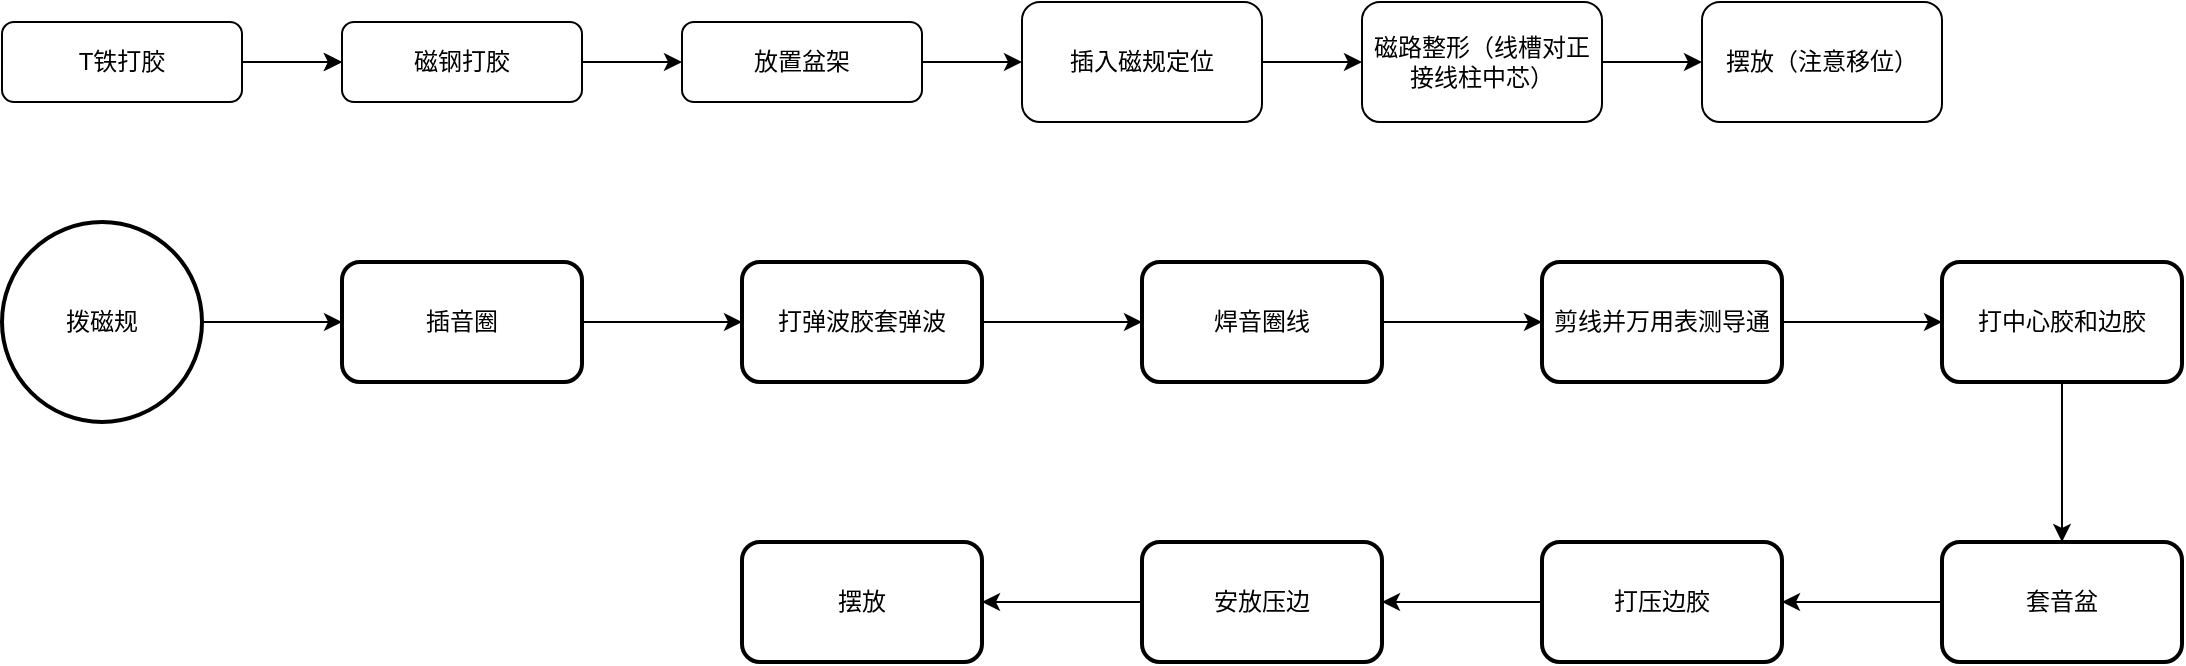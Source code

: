 <mxfile version="20.7.4" type="github">
  <diagram id="C5RBs43oDa-KdzZeNtuy" name="Page-1">
    <mxGraphModel dx="1190" dy="646" grid="1" gridSize="10" guides="1" tooltips="1" connect="1" arrows="1" fold="1" page="1" pageScale="1" pageWidth="1169" pageHeight="827" math="0" shadow="0">
      <root>
        <mxCell id="WIyWlLk6GJQsqaUBKTNV-0" />
        <mxCell id="WIyWlLk6GJQsqaUBKTNV-1" parent="WIyWlLk6GJQsqaUBKTNV-0" />
        <mxCell id="rcE6-SJgeqYsKWM5KjU5-1" style="edgeStyle=orthogonalEdgeStyle;rounded=0;orthogonalLoop=1;jettySize=auto;html=1;exitX=1;exitY=0.5;exitDx=0;exitDy=0;entryX=0;entryY=0.5;entryDx=0;entryDy=0;" parent="WIyWlLk6GJQsqaUBKTNV-1" source="WIyWlLk6GJQsqaUBKTNV-3" target="rcE6-SJgeqYsKWM5KjU5-4" edge="1">
          <mxGeometry relative="1" as="geometry">
            <mxPoint x="250" y="120" as="targetPoint" />
          </mxGeometry>
        </mxCell>
        <mxCell id="rcE6-SJgeqYsKWM5KjU5-5" value="" style="edgeStyle=orthogonalEdgeStyle;rounded=0;orthogonalLoop=1;jettySize=auto;html=1;" parent="WIyWlLk6GJQsqaUBKTNV-1" source="WIyWlLk6GJQsqaUBKTNV-3" target="rcE6-SJgeqYsKWM5KjU5-4" edge="1">
          <mxGeometry relative="1" as="geometry" />
        </mxCell>
        <mxCell id="WIyWlLk6GJQsqaUBKTNV-3" value="T铁打胶" style="rounded=1;whiteSpace=wrap;html=1;fontSize=12;glass=0;strokeWidth=1;shadow=0;" parent="WIyWlLk6GJQsqaUBKTNV-1" vertex="1">
          <mxGeometry x="80" y="100" width="120" height="40" as="geometry" />
        </mxCell>
        <mxCell id="rcE6-SJgeqYsKWM5KjU5-4" value="磁钢打胶" style="rounded=1;whiteSpace=wrap;html=1;fontSize=12;glass=0;strokeWidth=1;shadow=0;" parent="WIyWlLk6GJQsqaUBKTNV-1" vertex="1">
          <mxGeometry x="250" y="100" width="120" height="40" as="geometry" />
        </mxCell>
        <mxCell id="rcE6-SJgeqYsKWM5KjU5-6" value="放置盆架" style="rounded=1;whiteSpace=wrap;html=1;fontSize=12;glass=0;strokeWidth=1;shadow=0;" parent="WIyWlLk6GJQsqaUBKTNV-1" vertex="1">
          <mxGeometry x="420" y="100" width="120" height="40" as="geometry" />
        </mxCell>
        <mxCell id="rcE6-SJgeqYsKWM5KjU5-7" value="" style="endArrow=classic;html=1;rounded=0;exitX=1;exitY=0.5;exitDx=0;exitDy=0;entryX=0;entryY=0.5;entryDx=0;entryDy=0;" parent="WIyWlLk6GJQsqaUBKTNV-1" source="rcE6-SJgeqYsKWM5KjU5-4" target="rcE6-SJgeqYsKWM5KjU5-6" edge="1">
          <mxGeometry width="50" height="50" relative="1" as="geometry">
            <mxPoint x="390" y="330" as="sourcePoint" />
            <mxPoint x="440" y="280" as="targetPoint" />
          </mxGeometry>
        </mxCell>
        <mxCell id="rcE6-SJgeqYsKWM5KjU5-8" value="插入磁规定位" style="rounded=1;whiteSpace=wrap;html=1;glass=0;strokeWidth=1;shadow=0;" parent="WIyWlLk6GJQsqaUBKTNV-1" vertex="1">
          <mxGeometry x="590" y="90" width="120" height="60" as="geometry" />
        </mxCell>
        <mxCell id="rcE6-SJgeqYsKWM5KjU5-9" value="" style="endArrow=classic;html=1;rounded=0;exitX=1;exitY=0.5;exitDx=0;exitDy=0;entryX=0;entryY=0.5;entryDx=0;entryDy=0;" parent="WIyWlLk6GJQsqaUBKTNV-1" source="rcE6-SJgeqYsKWM5KjU5-6" target="rcE6-SJgeqYsKWM5KjU5-8" edge="1">
          <mxGeometry width="50" height="50" relative="1" as="geometry">
            <mxPoint x="390" y="330" as="sourcePoint" />
            <mxPoint x="440" y="280" as="targetPoint" />
          </mxGeometry>
        </mxCell>
        <mxCell id="rcE6-SJgeqYsKWM5KjU5-13" value="" style="endArrow=classic;html=1;rounded=0;exitX=1;exitY=0.5;exitDx=0;exitDy=0;" parent="WIyWlLk6GJQsqaUBKTNV-1" source="rcE6-SJgeqYsKWM5KjU5-8" target="rcE6-SJgeqYsKWM5KjU5-14" edge="1">
          <mxGeometry width="50" height="50" relative="1" as="geometry">
            <mxPoint x="490" y="220" as="sourcePoint" />
            <mxPoint x="605" y="190" as="targetPoint" />
          </mxGeometry>
        </mxCell>
        <mxCell id="rcE6-SJgeqYsKWM5KjU5-23" value="" style="edgeStyle=orthogonalEdgeStyle;rounded=0;orthogonalLoop=1;jettySize=auto;html=1;fontFamily=Helvetica;fontSize=12;fontColor=default;" parent="WIyWlLk6GJQsqaUBKTNV-1" source="rcE6-SJgeqYsKWM5KjU5-14" target="rcE6-SJgeqYsKWM5KjU5-16" edge="1">
          <mxGeometry relative="1" as="geometry" />
        </mxCell>
        <mxCell id="rcE6-SJgeqYsKWM5KjU5-14" value="磁路整形（线槽对正接线柱中芯）" style="rounded=1;whiteSpace=wrap;html=1;" parent="WIyWlLk6GJQsqaUBKTNV-1" vertex="1">
          <mxGeometry x="760" y="90" width="120" height="60" as="geometry" />
        </mxCell>
        <mxCell id="rcE6-SJgeqYsKWM5KjU5-16" value="摆放（注意移位）" style="rounded=1;whiteSpace=wrap;html=1;" parent="WIyWlLk6GJQsqaUBKTNV-1" vertex="1">
          <mxGeometry x="930" y="90" width="120" height="60" as="geometry" />
        </mxCell>
        <mxCell id="MwHZCE8X48uBq8P8283T-2" value="" style="edgeStyle=orthogonalEdgeStyle;rounded=0;orthogonalLoop=1;jettySize=auto;html=1;fontFamily=Helvetica;fontSize=12;fontColor=default;" edge="1" parent="WIyWlLk6GJQsqaUBKTNV-1" source="MwHZCE8X48uBq8P8283T-0" target="MwHZCE8X48uBq8P8283T-1">
          <mxGeometry relative="1" as="geometry" />
        </mxCell>
        <mxCell id="MwHZCE8X48uBq8P8283T-0" value="拨磁规" style="strokeWidth=2;html=1;shape=mxgraph.flowchart.start_2;whiteSpace=wrap;rounded=1;shadow=0;glass=0;strokeColor=default;fontFamily=Helvetica;fontSize=12;fontColor=default;fillColor=default;" vertex="1" parent="WIyWlLk6GJQsqaUBKTNV-1">
          <mxGeometry x="80" y="200" width="100" height="100" as="geometry" />
        </mxCell>
        <mxCell id="MwHZCE8X48uBq8P8283T-4" value="" style="edgeStyle=orthogonalEdgeStyle;rounded=0;orthogonalLoop=1;jettySize=auto;html=1;fontFamily=Helvetica;fontSize=12;fontColor=default;" edge="1" parent="WIyWlLk6GJQsqaUBKTNV-1" source="MwHZCE8X48uBq8P8283T-1" target="MwHZCE8X48uBq8P8283T-3">
          <mxGeometry relative="1" as="geometry" />
        </mxCell>
        <mxCell id="MwHZCE8X48uBq8P8283T-1" value="插音圈" style="whiteSpace=wrap;html=1;strokeWidth=2;rounded=1;shadow=0;glass=0;" vertex="1" parent="WIyWlLk6GJQsqaUBKTNV-1">
          <mxGeometry x="250" y="220" width="120" height="60" as="geometry" />
        </mxCell>
        <mxCell id="MwHZCE8X48uBq8P8283T-6" value="" style="edgeStyle=orthogonalEdgeStyle;rounded=0;orthogonalLoop=1;jettySize=auto;html=1;fontFamily=Helvetica;fontSize=12;fontColor=default;" edge="1" parent="WIyWlLk6GJQsqaUBKTNV-1" source="MwHZCE8X48uBq8P8283T-3" target="MwHZCE8X48uBq8P8283T-5">
          <mxGeometry relative="1" as="geometry" />
        </mxCell>
        <mxCell id="MwHZCE8X48uBq8P8283T-3" value="打弹波胶套弹波" style="whiteSpace=wrap;html=1;strokeWidth=2;rounded=1;shadow=0;glass=0;" vertex="1" parent="WIyWlLk6GJQsqaUBKTNV-1">
          <mxGeometry x="450" y="220" width="120" height="60" as="geometry" />
        </mxCell>
        <mxCell id="MwHZCE8X48uBq8P8283T-8" value="" style="edgeStyle=orthogonalEdgeStyle;rounded=0;orthogonalLoop=1;jettySize=auto;html=1;fontFamily=Helvetica;fontSize=12;fontColor=default;" edge="1" parent="WIyWlLk6GJQsqaUBKTNV-1" source="MwHZCE8X48uBq8P8283T-5" target="MwHZCE8X48uBq8P8283T-7">
          <mxGeometry relative="1" as="geometry" />
        </mxCell>
        <mxCell id="MwHZCE8X48uBq8P8283T-5" value="焊音圈线" style="whiteSpace=wrap;html=1;strokeWidth=2;rounded=1;shadow=0;glass=0;" vertex="1" parent="WIyWlLk6GJQsqaUBKTNV-1">
          <mxGeometry x="650" y="220" width="120" height="60" as="geometry" />
        </mxCell>
        <mxCell id="MwHZCE8X48uBq8P8283T-10" value="" style="edgeStyle=orthogonalEdgeStyle;rounded=0;orthogonalLoop=1;jettySize=auto;html=1;fontFamily=Helvetica;fontSize=12;fontColor=default;" edge="1" parent="WIyWlLk6GJQsqaUBKTNV-1" source="MwHZCE8X48uBq8P8283T-7" target="MwHZCE8X48uBq8P8283T-9">
          <mxGeometry relative="1" as="geometry" />
        </mxCell>
        <mxCell id="MwHZCE8X48uBq8P8283T-7" value="剪线并万用表测导通" style="whiteSpace=wrap;html=1;strokeWidth=2;rounded=1;shadow=0;glass=0;" vertex="1" parent="WIyWlLk6GJQsqaUBKTNV-1">
          <mxGeometry x="850" y="220" width="120" height="60" as="geometry" />
        </mxCell>
        <mxCell id="MwHZCE8X48uBq8P8283T-12" value="" style="edgeStyle=orthogonalEdgeStyle;rounded=0;orthogonalLoop=1;jettySize=auto;html=1;fontFamily=Helvetica;fontSize=12;fontColor=default;" edge="1" parent="WIyWlLk6GJQsqaUBKTNV-1" source="MwHZCE8X48uBq8P8283T-9" target="MwHZCE8X48uBq8P8283T-11">
          <mxGeometry relative="1" as="geometry" />
        </mxCell>
        <mxCell id="MwHZCE8X48uBq8P8283T-9" value="打中心胶和边胶" style="whiteSpace=wrap;html=1;strokeWidth=2;rounded=1;shadow=0;glass=0;" vertex="1" parent="WIyWlLk6GJQsqaUBKTNV-1">
          <mxGeometry x="1050" y="220" width="120" height="60" as="geometry" />
        </mxCell>
        <mxCell id="MwHZCE8X48uBq8P8283T-14" value="" style="edgeStyle=orthogonalEdgeStyle;rounded=0;orthogonalLoop=1;jettySize=auto;html=1;fontFamily=Helvetica;fontSize=12;fontColor=default;" edge="1" parent="WIyWlLk6GJQsqaUBKTNV-1" source="MwHZCE8X48uBq8P8283T-11" target="MwHZCE8X48uBq8P8283T-13">
          <mxGeometry relative="1" as="geometry" />
        </mxCell>
        <mxCell id="MwHZCE8X48uBq8P8283T-11" value="套音盆" style="whiteSpace=wrap;html=1;strokeWidth=2;rounded=1;shadow=0;glass=0;" vertex="1" parent="WIyWlLk6GJQsqaUBKTNV-1">
          <mxGeometry x="1050" y="360" width="120" height="60" as="geometry" />
        </mxCell>
        <mxCell id="MwHZCE8X48uBq8P8283T-16" value="" style="edgeStyle=orthogonalEdgeStyle;rounded=0;orthogonalLoop=1;jettySize=auto;html=1;fontFamily=Helvetica;fontSize=12;fontColor=default;" edge="1" parent="WIyWlLk6GJQsqaUBKTNV-1" source="MwHZCE8X48uBq8P8283T-13" target="MwHZCE8X48uBq8P8283T-15">
          <mxGeometry relative="1" as="geometry" />
        </mxCell>
        <mxCell id="MwHZCE8X48uBq8P8283T-13" value="打压边胶" style="whiteSpace=wrap;html=1;strokeWidth=2;rounded=1;shadow=0;glass=0;" vertex="1" parent="WIyWlLk6GJQsqaUBKTNV-1">
          <mxGeometry x="850" y="360" width="120" height="60" as="geometry" />
        </mxCell>
        <mxCell id="MwHZCE8X48uBq8P8283T-18" value="" style="edgeStyle=orthogonalEdgeStyle;rounded=0;orthogonalLoop=1;jettySize=auto;html=1;fontFamily=Helvetica;fontSize=12;fontColor=default;" edge="1" parent="WIyWlLk6GJQsqaUBKTNV-1" source="MwHZCE8X48uBq8P8283T-15" target="MwHZCE8X48uBq8P8283T-17">
          <mxGeometry relative="1" as="geometry" />
        </mxCell>
        <mxCell id="MwHZCE8X48uBq8P8283T-15" value="安放压边" style="whiteSpace=wrap;html=1;strokeWidth=2;rounded=1;shadow=0;glass=0;" vertex="1" parent="WIyWlLk6GJQsqaUBKTNV-1">
          <mxGeometry x="650" y="360" width="120" height="60" as="geometry" />
        </mxCell>
        <mxCell id="MwHZCE8X48uBq8P8283T-17" value="摆放" style="whiteSpace=wrap;html=1;strokeWidth=2;rounded=1;shadow=0;glass=0;" vertex="1" parent="WIyWlLk6GJQsqaUBKTNV-1">
          <mxGeometry x="450" y="360" width="120" height="60" as="geometry" />
        </mxCell>
      </root>
    </mxGraphModel>
  </diagram>
</mxfile>
